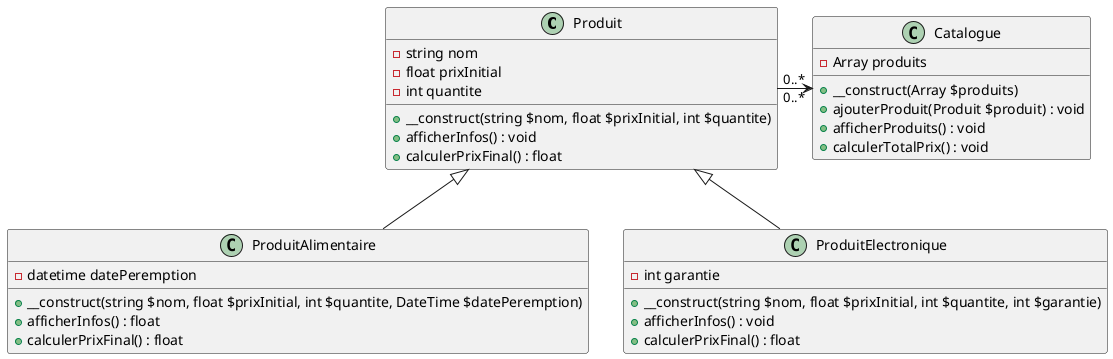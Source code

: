 @startuml
class Produit {
  - string nom
  - float prixInitial
  - int quantite

  + __construct(string $nom, float $prixInitial, int $quantite)
  + afficherInfos() : void
  + calculerPrixFinal() : float
}

class ProduitAlimentaire {
  - datetime datePeremption

  + __construct(string $nom, float $prixInitial, int $quantite, DateTime $datePeremption)
  + afficherInfos() : float
  + calculerPrixFinal() : float

  }

class ProduitElectronique {
  - int garantie

  + __construct(string $nom, float $prixInitial, int $quantite, int $garantie)
  + afficherInfos() : void
  + calculerPrixFinal() : float
}


class Catalogue {
  - Array produits

  + __construct(Array $produits)
  + ajouterProduit(Produit $produit) : void
  + afficherProduits() : void
  + calculerTotalPrix() : void
}

Produit <|-- ProduitAlimentaire
Produit <|-- ProduitElectronique
Produit "0..*" -> "0..*" Catalogue

@enduml
